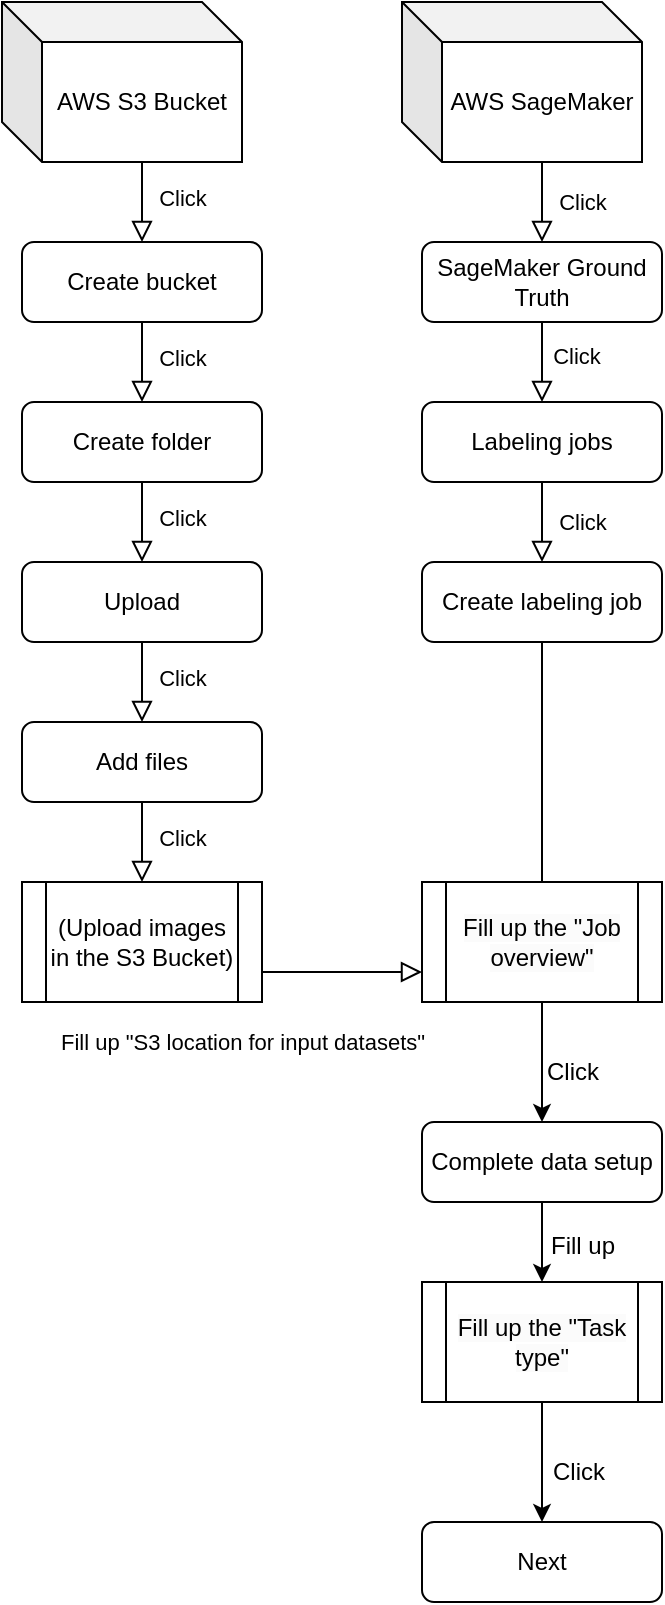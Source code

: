 <mxfile version="23.1.2" type="github">
  <diagram id="C5RBs43oDa-KdzZeNtuy" name="Page-1">
    <mxGraphModel dx="1434" dy="834" grid="1" gridSize="10" guides="1" tooltips="1" connect="1" arrows="1" fold="1" page="1" pageScale="1" pageWidth="827" pageHeight="1169" math="0" shadow="0">
      <root>
        <mxCell id="WIyWlLk6GJQsqaUBKTNV-0" />
        <mxCell id="WIyWlLk6GJQsqaUBKTNV-1" parent="WIyWlLk6GJQsqaUBKTNV-0" />
        <mxCell id="19GAgHuE4jPKgQZACqqg-0" value="AWS S3 Bucket" style="shape=cube;whiteSpace=wrap;html=1;boundedLbl=1;backgroundOutline=1;darkOpacity=0.05;darkOpacity2=0.1;" vertex="1" parent="WIyWlLk6GJQsqaUBKTNV-1">
          <mxGeometry x="30" y="80" width="120" height="80" as="geometry" />
        </mxCell>
        <mxCell id="19GAgHuE4jPKgQZACqqg-2" value="AWS SageMaker" style="shape=cube;whiteSpace=wrap;html=1;boundedLbl=1;backgroundOutline=1;darkOpacity=0.05;darkOpacity2=0.1;" vertex="1" parent="WIyWlLk6GJQsqaUBKTNV-1">
          <mxGeometry x="230" y="80" width="120" height="80" as="geometry" />
        </mxCell>
        <mxCell id="19GAgHuE4jPKgQZACqqg-4" value="SageMaker Ground Truth" style="rounded=1;whiteSpace=wrap;html=1;fontSize=12;glass=0;strokeWidth=1;shadow=0;" vertex="1" parent="WIyWlLk6GJQsqaUBKTNV-1">
          <mxGeometry x="240" y="200" width="120" height="40" as="geometry" />
        </mxCell>
        <mxCell id="19GAgHuE4jPKgQZACqqg-5" value="Labeling jobs" style="rounded=1;whiteSpace=wrap;html=1;fontSize=12;glass=0;strokeWidth=1;shadow=0;" vertex="1" parent="WIyWlLk6GJQsqaUBKTNV-1">
          <mxGeometry x="240" y="280" width="120" height="40" as="geometry" />
        </mxCell>
        <mxCell id="19GAgHuE4jPKgQZACqqg-9" value="Fill up &quot;S3 location for input datasets&quot;" style="edgeStyle=orthogonalEdgeStyle;rounded=0;html=1;jettySize=auto;orthogonalLoop=1;fontSize=11;endArrow=block;endFill=0;endSize=8;strokeWidth=1;shadow=0;labelBackgroundColor=none;exitX=1;exitY=0.75;exitDx=0;exitDy=0;entryX=0;entryY=0.75;entryDx=0;entryDy=0;" edge="1" parent="WIyWlLk6GJQsqaUBKTNV-1" source="19GAgHuE4jPKgQZACqqg-45" target="19GAgHuE4jPKgQZACqqg-46">
          <mxGeometry x="-1" y="-36" relative="1" as="geometry">
            <mxPoint x="-10" y="-1" as="offset" />
            <mxPoint x="100" y="560" as="sourcePoint" />
            <mxPoint x="260" y="600" as="targetPoint" />
          </mxGeometry>
        </mxCell>
        <mxCell id="19GAgHuE4jPKgQZACqqg-11" value="" style="rounded=0;html=1;jettySize=auto;orthogonalLoop=1;fontSize=11;endArrow=block;endFill=0;endSize=8;strokeWidth=1;shadow=0;labelBackgroundColor=none;edgeStyle=orthogonalEdgeStyle;exitX=0.5;exitY=1;exitDx=0;exitDy=0;" edge="1" parent="WIyWlLk6GJQsqaUBKTNV-1" source="19GAgHuE4jPKgQZACqqg-4">
          <mxGeometry x="0.333" y="20" relative="1" as="geometry">
            <mxPoint as="offset" />
            <mxPoint x="310" y="530" as="sourcePoint" />
            <mxPoint x="300" y="280" as="targetPoint" />
          </mxGeometry>
        </mxCell>
        <mxCell id="19GAgHuE4jPKgQZACqqg-13" value="" style="rounded=0;html=1;jettySize=auto;orthogonalLoop=1;fontSize=11;endArrow=block;endFill=0;endSize=8;strokeWidth=1;shadow=0;labelBackgroundColor=none;edgeStyle=orthogonalEdgeStyle;exitX=0;exitY=0;exitDx=70;exitDy=80;exitPerimeter=0;entryX=0.5;entryY=0;entryDx=0;entryDy=0;" edge="1" parent="WIyWlLk6GJQsqaUBKTNV-1" source="19GAgHuE4jPKgQZACqqg-2" target="19GAgHuE4jPKgQZACqqg-4">
          <mxGeometry x="0.333" y="20" relative="1" as="geometry">
            <mxPoint as="offset" />
            <mxPoint x="310" y="190" as="sourcePoint" />
            <mxPoint x="300" y="210" as="targetPoint" />
          </mxGeometry>
        </mxCell>
        <mxCell id="19GAgHuE4jPKgQZACqqg-15" value="" style="rounded=0;html=1;jettySize=auto;orthogonalLoop=1;fontSize=11;endArrow=block;endFill=0;endSize=8;strokeWidth=1;shadow=0;labelBackgroundColor=none;edgeStyle=orthogonalEdgeStyle;exitX=0;exitY=0;exitDx=70;exitDy=80;exitPerimeter=0;entryX=0.5;entryY=0;entryDx=0;entryDy=0;" edge="1" parent="WIyWlLk6GJQsqaUBKTNV-1" source="19GAgHuE4jPKgQZACqqg-0" target="19GAgHuE4jPKgQZACqqg-18">
          <mxGeometry x="0.333" y="20" relative="1" as="geometry">
            <mxPoint as="offset" />
            <mxPoint x="320" y="180" as="sourcePoint" />
            <mxPoint x="130" y="190" as="targetPoint" />
          </mxGeometry>
        </mxCell>
        <mxCell id="19GAgHuE4jPKgQZACqqg-19" value="Click" style="edgeLabel;html=1;align=center;verticalAlign=middle;resizable=0;points=[];" vertex="1" connectable="0" parent="19GAgHuE4jPKgQZACqqg-15">
          <mxGeometry x="-0.1" y="-1" relative="1" as="geometry">
            <mxPoint x="21" as="offset" />
          </mxGeometry>
        </mxCell>
        <mxCell id="19GAgHuE4jPKgQZACqqg-49" value="" style="edgeStyle=orthogonalEdgeStyle;rounded=0;orthogonalLoop=1;jettySize=auto;html=1;" edge="1" parent="WIyWlLk6GJQsqaUBKTNV-1" source="19GAgHuE4jPKgQZACqqg-16" target="19GAgHuE4jPKgQZACqqg-48">
          <mxGeometry relative="1" as="geometry" />
        </mxCell>
        <mxCell id="19GAgHuE4jPKgQZACqqg-16" value="Complete data setup" style="rounded=1;whiteSpace=wrap;html=1;" vertex="1" parent="WIyWlLk6GJQsqaUBKTNV-1">
          <mxGeometry x="240" y="640" width="120" height="40" as="geometry" />
        </mxCell>
        <mxCell id="19GAgHuE4jPKgQZACqqg-18" value="Create bucket" style="rounded=1;whiteSpace=wrap;html=1;" vertex="1" parent="WIyWlLk6GJQsqaUBKTNV-1">
          <mxGeometry x="40" y="200" width="120" height="40" as="geometry" />
        </mxCell>
        <mxCell id="19GAgHuE4jPKgQZACqqg-21" value="Create folder" style="rounded=1;whiteSpace=wrap;html=1;" vertex="1" parent="WIyWlLk6GJQsqaUBKTNV-1">
          <mxGeometry x="40" y="280" width="120" height="40" as="geometry" />
        </mxCell>
        <mxCell id="19GAgHuE4jPKgQZACqqg-22" value="Upload" style="rounded=1;whiteSpace=wrap;html=1;" vertex="1" parent="WIyWlLk6GJQsqaUBKTNV-1">
          <mxGeometry x="40" y="360" width="120" height="40" as="geometry" />
        </mxCell>
        <mxCell id="19GAgHuE4jPKgQZACqqg-23" value="Add files" style="rounded=1;whiteSpace=wrap;html=1;" vertex="1" parent="WIyWlLk6GJQsqaUBKTNV-1">
          <mxGeometry x="40" y="440" width="120" height="40" as="geometry" />
        </mxCell>
        <mxCell id="19GAgHuE4jPKgQZACqqg-26" value="" style="rounded=0;html=1;jettySize=auto;orthogonalLoop=1;fontSize=11;endArrow=block;endFill=0;endSize=8;strokeWidth=1;shadow=0;labelBackgroundColor=none;edgeStyle=orthogonalEdgeStyle;exitX=0.5;exitY=1;exitDx=0;exitDy=0;entryX=0.5;entryY=0;entryDx=0;entryDy=0;" edge="1" parent="WIyWlLk6GJQsqaUBKTNV-1" source="19GAgHuE4jPKgQZACqqg-18" target="19GAgHuE4jPKgQZACqqg-21">
          <mxGeometry x="0.333" y="20" relative="1" as="geometry">
            <mxPoint as="offset" />
            <mxPoint x="110" y="170" as="sourcePoint" />
            <mxPoint x="110" y="210" as="targetPoint" />
          </mxGeometry>
        </mxCell>
        <mxCell id="19GAgHuE4jPKgQZACqqg-27" value="Click" style="edgeLabel;html=1;align=center;verticalAlign=middle;resizable=0;points=[];" vertex="1" connectable="0" parent="19GAgHuE4jPKgQZACqqg-26">
          <mxGeometry x="-0.1" y="-1" relative="1" as="geometry">
            <mxPoint x="21" as="offset" />
          </mxGeometry>
        </mxCell>
        <mxCell id="19GAgHuE4jPKgQZACqqg-28" value="" style="rounded=0;html=1;jettySize=auto;orthogonalLoop=1;fontSize=11;endArrow=block;endFill=0;endSize=8;strokeWidth=1;shadow=0;labelBackgroundColor=none;edgeStyle=orthogonalEdgeStyle;exitX=0.5;exitY=1;exitDx=0;exitDy=0;entryX=0.5;entryY=0;entryDx=0;entryDy=0;" edge="1" parent="WIyWlLk6GJQsqaUBKTNV-1" source="19GAgHuE4jPKgQZACqqg-21" target="19GAgHuE4jPKgQZACqqg-22">
          <mxGeometry x="0.333" y="20" relative="1" as="geometry">
            <mxPoint as="offset" />
            <mxPoint x="110" y="170" as="sourcePoint" />
            <mxPoint x="110" y="210" as="targetPoint" />
          </mxGeometry>
        </mxCell>
        <mxCell id="19GAgHuE4jPKgQZACqqg-29" value="Click" style="edgeLabel;html=1;align=center;verticalAlign=middle;resizable=0;points=[];" vertex="1" connectable="0" parent="19GAgHuE4jPKgQZACqqg-28">
          <mxGeometry x="-0.1" y="-1" relative="1" as="geometry">
            <mxPoint x="21" as="offset" />
          </mxGeometry>
        </mxCell>
        <mxCell id="19GAgHuE4jPKgQZACqqg-30" value="" style="rounded=0;html=1;jettySize=auto;orthogonalLoop=1;fontSize=11;endArrow=block;endFill=0;endSize=8;strokeWidth=1;shadow=0;labelBackgroundColor=none;edgeStyle=orthogonalEdgeStyle;exitX=0.5;exitY=1;exitDx=0;exitDy=0;entryX=0.5;entryY=0;entryDx=0;entryDy=0;" edge="1" parent="WIyWlLk6GJQsqaUBKTNV-1" source="19GAgHuE4jPKgQZACqqg-22" target="19GAgHuE4jPKgQZACqqg-23">
          <mxGeometry x="0.333" y="20" relative="1" as="geometry">
            <mxPoint as="offset" />
            <mxPoint x="110" y="330" as="sourcePoint" />
            <mxPoint x="110" y="370" as="targetPoint" />
          </mxGeometry>
        </mxCell>
        <mxCell id="19GAgHuE4jPKgQZACqqg-31" value="Click" style="edgeLabel;html=1;align=center;verticalAlign=middle;resizable=0;points=[];" vertex="1" connectable="0" parent="19GAgHuE4jPKgQZACqqg-30">
          <mxGeometry x="-0.1" y="-1" relative="1" as="geometry">
            <mxPoint x="21" as="offset" />
          </mxGeometry>
        </mxCell>
        <mxCell id="19GAgHuE4jPKgQZACqqg-32" value="" style="rounded=0;html=1;jettySize=auto;orthogonalLoop=1;fontSize=11;endArrow=block;endFill=0;endSize=8;strokeWidth=1;shadow=0;labelBackgroundColor=none;edgeStyle=orthogonalEdgeStyle;exitX=0.5;exitY=1;exitDx=0;exitDy=0;entryX=0.5;entryY=0;entryDx=0;entryDy=0;" edge="1" parent="WIyWlLk6GJQsqaUBKTNV-1" source="19GAgHuE4jPKgQZACqqg-23">
          <mxGeometry x="0.333" y="20" relative="1" as="geometry">
            <mxPoint as="offset" />
            <mxPoint x="110" y="410" as="sourcePoint" />
            <mxPoint x="100" y="520" as="targetPoint" />
          </mxGeometry>
        </mxCell>
        <mxCell id="19GAgHuE4jPKgQZACqqg-33" value="Click" style="edgeLabel;html=1;align=center;verticalAlign=middle;resizable=0;points=[];" vertex="1" connectable="0" parent="19GAgHuE4jPKgQZACqqg-32">
          <mxGeometry x="-0.1" y="-1" relative="1" as="geometry">
            <mxPoint x="21" as="offset" />
          </mxGeometry>
        </mxCell>
        <mxCell id="19GAgHuE4jPKgQZACqqg-34" value="Click" style="edgeLabel;html=1;align=center;verticalAlign=middle;resizable=0;points=[];" vertex="1" connectable="0" parent="WIyWlLk6GJQsqaUBKTNV-1">
          <mxGeometry x="320" y="180" as="geometry" />
        </mxCell>
        <mxCell id="19GAgHuE4jPKgQZACqqg-35" value="Click" style="edgeLabel;html=1;align=center;verticalAlign=middle;resizable=0;points=[];" vertex="1" connectable="0" parent="WIyWlLk6GJQsqaUBKTNV-1">
          <mxGeometry x="120" y="188" as="geometry">
            <mxPoint x="197" y="69" as="offset" />
          </mxGeometry>
        </mxCell>
        <mxCell id="19GAgHuE4jPKgQZACqqg-36" value="Create labeling job" style="rounded=1;whiteSpace=wrap;html=1;fontSize=12;glass=0;strokeWidth=1;shadow=0;" vertex="1" parent="WIyWlLk6GJQsqaUBKTNV-1">
          <mxGeometry x="240" y="360" width="120" height="40" as="geometry" />
        </mxCell>
        <mxCell id="19GAgHuE4jPKgQZACqqg-38" value="" style="rounded=0;html=1;jettySize=auto;orthogonalLoop=1;fontSize=11;endArrow=block;endFill=0;endSize=8;strokeWidth=1;shadow=0;labelBackgroundColor=none;edgeStyle=orthogonalEdgeStyle;exitX=0.5;exitY=1;exitDx=0;exitDy=0;entryX=0.5;entryY=0;entryDx=0;entryDy=0;" edge="1" parent="WIyWlLk6GJQsqaUBKTNV-1" source="19GAgHuE4jPKgQZACqqg-5" target="19GAgHuE4jPKgQZACqqg-36">
          <mxGeometry x="0.333" y="20" relative="1" as="geometry">
            <mxPoint as="offset" />
            <mxPoint x="310" y="170" as="sourcePoint" />
            <mxPoint x="310" y="210" as="targetPoint" />
          </mxGeometry>
        </mxCell>
        <mxCell id="19GAgHuE4jPKgQZACqqg-39" value="Click" style="edgeLabel;html=1;align=center;verticalAlign=middle;resizable=0;points=[];" vertex="1" connectable="0" parent="WIyWlLk6GJQsqaUBKTNV-1">
          <mxGeometry x="320" y="340" as="geometry" />
        </mxCell>
        <mxCell id="19GAgHuE4jPKgQZACqqg-40" value="" style="rounded=0;html=1;jettySize=auto;orthogonalLoop=1;fontSize=11;endArrow=block;endFill=0;endSize=8;strokeWidth=1;shadow=0;labelBackgroundColor=none;edgeStyle=orthogonalEdgeStyle;exitX=0.5;exitY=1;exitDx=0;exitDy=0;entryX=0.5;entryY=0;entryDx=0;entryDy=0;" edge="1" parent="WIyWlLk6GJQsqaUBKTNV-1" source="19GAgHuE4jPKgQZACqqg-36">
          <mxGeometry x="0.333" y="20" relative="1" as="geometry">
            <mxPoint as="offset" />
            <mxPoint x="310" y="330" as="sourcePoint" />
            <mxPoint x="300" y="560" as="targetPoint" />
          </mxGeometry>
        </mxCell>
        <mxCell id="19GAgHuE4jPKgQZACqqg-41" value="Fill up" style="text;html=1;align=center;verticalAlign=middle;resizable=0;points=[];autosize=1;strokeColor=none;fillColor=none;" vertex="1" parent="WIyWlLk6GJQsqaUBKTNV-1">
          <mxGeometry x="290" y="687" width="60" height="30" as="geometry" />
        </mxCell>
        <mxCell id="19GAgHuE4jPKgQZACqqg-42" value="" style="endArrow=classic;html=1;rounded=0;exitX=0.5;exitY=1;exitDx=0;exitDy=0;entryX=0.5;entryY=0;entryDx=0;entryDy=0;" edge="1" parent="WIyWlLk6GJQsqaUBKTNV-1" source="19GAgHuE4jPKgQZACqqg-46" target="19GAgHuE4jPKgQZACqqg-16">
          <mxGeometry width="50" height="50" relative="1" as="geometry">
            <mxPoint x="300" y="640" as="sourcePoint" />
            <mxPoint x="490" y="510" as="targetPoint" />
          </mxGeometry>
        </mxCell>
        <mxCell id="19GAgHuE4jPKgQZACqqg-43" value="Click" style="text;html=1;align=center;verticalAlign=middle;resizable=0;points=[];autosize=1;strokeColor=none;fillColor=none;" vertex="1" parent="WIyWlLk6GJQsqaUBKTNV-1">
          <mxGeometry x="290" y="600" width="50" height="30" as="geometry" />
        </mxCell>
        <mxCell id="19GAgHuE4jPKgQZACqqg-45" value="(Upload images in the S3 Bucket)" style="shape=process;whiteSpace=wrap;html=1;backgroundOutline=1;" vertex="1" parent="WIyWlLk6GJQsqaUBKTNV-1">
          <mxGeometry x="40" y="520" width="120" height="60" as="geometry" />
        </mxCell>
        <mxCell id="19GAgHuE4jPKgQZACqqg-46" value="&lt;span style=&quot;color: rgb(0, 0, 0); font-family: Helvetica; font-size: 12px; font-style: normal; font-variant-ligatures: normal; font-variant-caps: normal; font-weight: 400; letter-spacing: normal; orphans: 2; text-align: center; text-indent: 0px; text-transform: none; widows: 2; word-spacing: 0px; -webkit-text-stroke-width: 0px; background-color: rgb(251, 251, 251); text-decoration-thickness: initial; text-decoration-style: initial; text-decoration-color: initial; float: none; display: inline !important;&quot;&gt;Fill up the &quot;Job overview&quot;&lt;/span&gt;" style="shape=process;whiteSpace=wrap;html=1;backgroundOutline=1;" vertex="1" parent="WIyWlLk6GJQsqaUBKTNV-1">
          <mxGeometry x="240" y="520" width="120" height="60" as="geometry" />
        </mxCell>
        <mxCell id="19GAgHuE4jPKgQZACqqg-51" value="" style="edgeStyle=orthogonalEdgeStyle;rounded=0;orthogonalLoop=1;jettySize=auto;html=1;" edge="1" parent="WIyWlLk6GJQsqaUBKTNV-1" source="19GAgHuE4jPKgQZACqqg-48" target="19GAgHuE4jPKgQZACqqg-50">
          <mxGeometry relative="1" as="geometry" />
        </mxCell>
        <mxCell id="19GAgHuE4jPKgQZACqqg-48" value="&lt;span style=&quot;color: rgb(0, 0, 0); font-family: Helvetica; font-size: 12px; font-style: normal; font-variant-ligatures: normal; font-variant-caps: normal; font-weight: 400; letter-spacing: normal; orphans: 2; text-align: center; text-indent: 0px; text-transform: none; widows: 2; word-spacing: 0px; -webkit-text-stroke-width: 0px; background-color: rgb(251, 251, 251); text-decoration-thickness: initial; text-decoration-style: initial; text-decoration-color: initial; float: none; display: inline !important;&quot;&gt;Fill up the &quot;Task type&quot;&lt;/span&gt;" style="shape=process;whiteSpace=wrap;html=1;backgroundOutline=1;" vertex="1" parent="WIyWlLk6GJQsqaUBKTNV-1">
          <mxGeometry x="240" y="720" width="120" height="60" as="geometry" />
        </mxCell>
        <mxCell id="19GAgHuE4jPKgQZACqqg-50" value="Next" style="rounded=1;whiteSpace=wrap;html=1;" vertex="1" parent="WIyWlLk6GJQsqaUBKTNV-1">
          <mxGeometry x="240" y="840" width="120" height="40" as="geometry" />
        </mxCell>
        <mxCell id="19GAgHuE4jPKgQZACqqg-52" value="Click" style="text;html=1;align=center;verticalAlign=middle;resizable=0;points=[];autosize=1;strokeColor=none;fillColor=none;" vertex="1" parent="WIyWlLk6GJQsqaUBKTNV-1">
          <mxGeometry x="293" y="800" width="50" height="30" as="geometry" />
        </mxCell>
      </root>
    </mxGraphModel>
  </diagram>
</mxfile>
